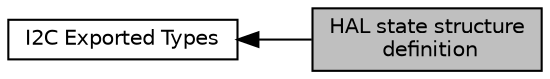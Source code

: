 digraph "HAL state structure definition"
{
  edge [fontname="Helvetica",fontsize="10",labelfontname="Helvetica",labelfontsize="10"];
  node [fontname="Helvetica",fontsize="10",shape=box];
  rankdir=LR;
  Node2 [label="I2C Exported Types",height=0.2,width=0.4,color="black", fillcolor="white", style="filled",URL="$group___i2_c___exported___types.html",tooltip=" "];
  Node1 [label="HAL state structure\l definition",height=0.2,width=0.4,color="black", fillcolor="grey75", style="filled", fontcolor="black",tooltip="HAL State structure definition."];
  Node2->Node1 [shape=plaintext, dir="back", style="solid"];
}
